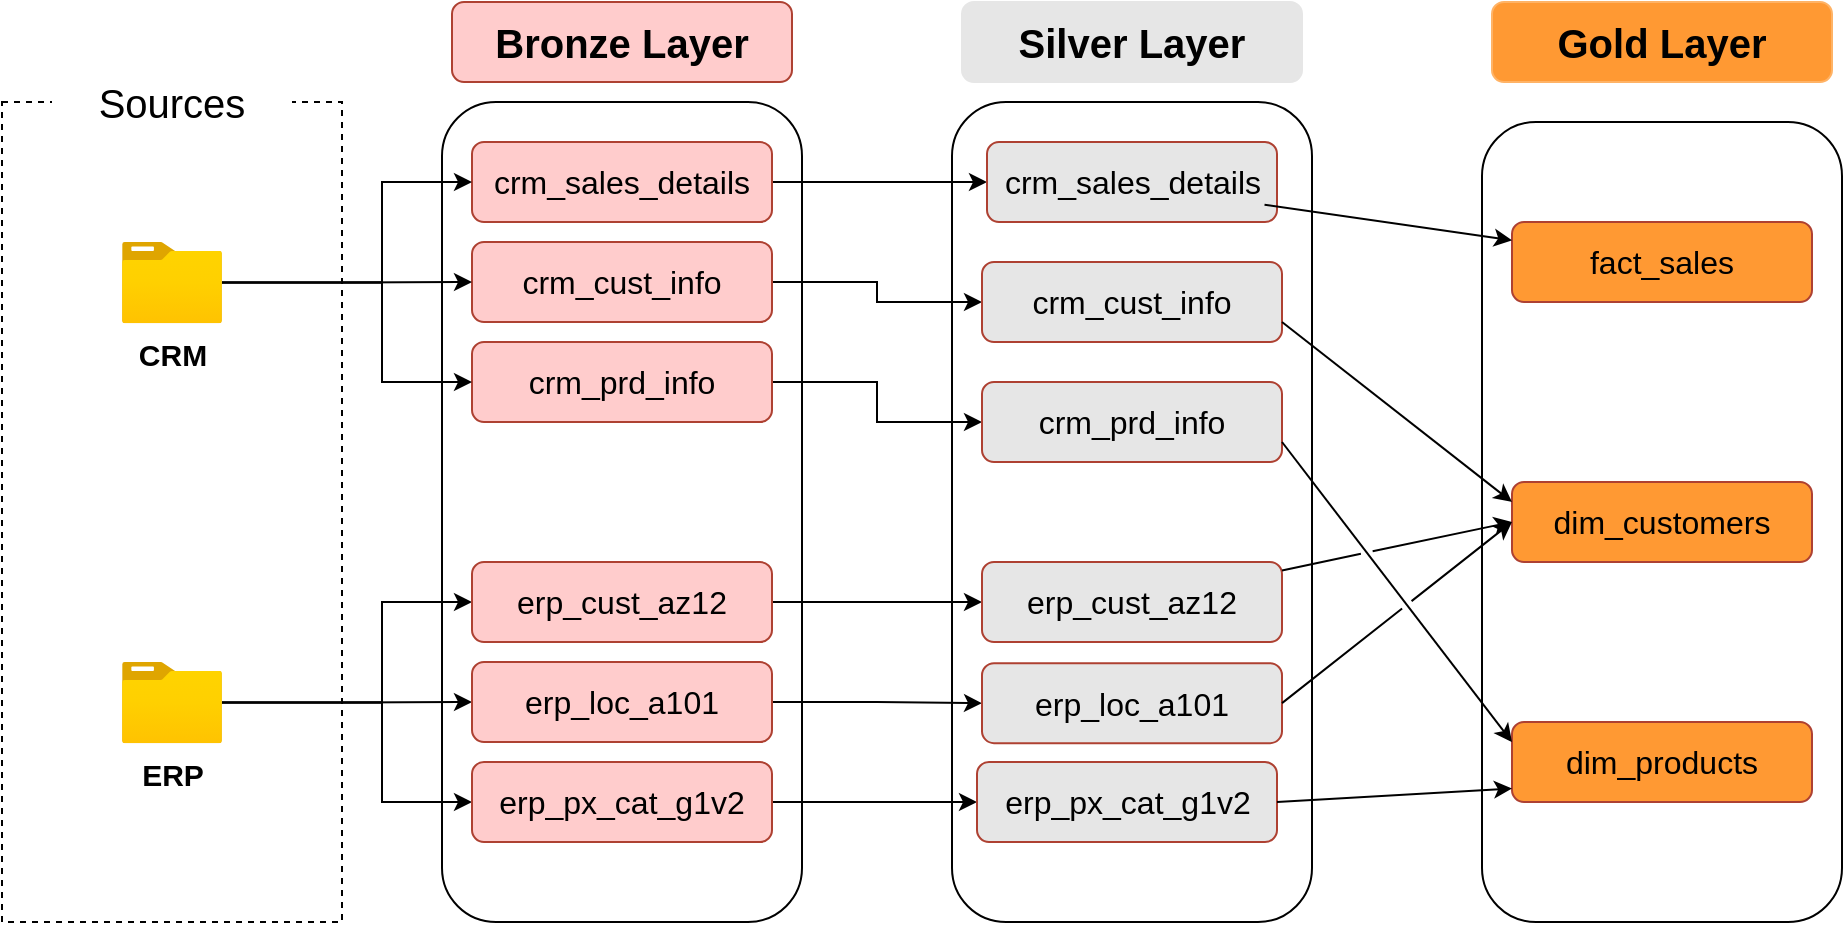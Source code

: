 <mxfile version="27.0.9">
  <diagram name="Page-1" id="dOP9yM22HWnwzDdJgpXO">
    <mxGraphModel dx="786" dy="610" grid="1" gridSize="10" guides="1" tooltips="1" connect="1" arrows="1" fold="1" page="0" pageScale="1" pageWidth="850" pageHeight="1100" math="0" shadow="0">
      <root>
        <mxCell id="0" />
        <mxCell id="1" parent="0" />
        <mxCell id="teau1XTDoRILukO9W9tE-2" value="" style="rounded=1;whiteSpace=wrap;html=1;fillColor=none;" vertex="1" parent="1">
          <mxGeometry x="820" y="160" width="180" height="400" as="geometry" />
        </mxCell>
        <mxCell id="6HOqBM12vSjegTup5j96-1" value="" style="rounded=0;whiteSpace=wrap;html=1;dashed=1;" parent="1" vertex="1">
          <mxGeometry x="80" y="150" width="170" height="410" as="geometry" />
        </mxCell>
        <mxCell id="6HOqBM12vSjegTup5j96-2" value="&lt;font style=&quot;font-size: 20px;&quot;&gt;Sources&lt;/font&gt;" style="rounded=1;whiteSpace=wrap;html=1;fillColor=default;strokeColor=none;" parent="1" vertex="1">
          <mxGeometry x="105" y="130" width="120" height="40" as="geometry" />
        </mxCell>
        <mxCell id="6HOqBM12vSjegTup5j96-3" value="&lt;font style=&quot;font-size: 20px;&quot;&gt;&lt;b&gt;Bronze Layer&lt;/b&gt;&lt;/font&gt;" style="rounded=1;whiteSpace=wrap;html=1;fillColor=#FFCCCC;strokeColor=#ae4132;fontColor=#000000;" parent="1" vertex="1">
          <mxGeometry x="305" y="100" width="170" height="40" as="geometry" />
        </mxCell>
        <mxCell id="6HOqBM12vSjegTup5j96-4" value="" style="rounded=1;whiteSpace=wrap;html=1;" parent="1" vertex="1">
          <mxGeometry x="300" y="150" width="180" height="410" as="geometry" />
        </mxCell>
        <mxCell id="kAyFwqX3j-bUUquSIh9v-18" style="edgeStyle=orthogonalEdgeStyle;rounded=0;orthogonalLoop=1;jettySize=auto;html=1;" parent="1" source="6HOqBM12vSjegTup5j96-5" target="kAyFwqX3j-bUUquSIh9v-11" edge="1">
          <mxGeometry relative="1" as="geometry" />
        </mxCell>
        <mxCell id="6HOqBM12vSjegTup5j96-5" value="&lt;span style=&quot;font-size: 16px;&quot;&gt;crm_cust_info&lt;/span&gt;" style="rounded=1;whiteSpace=wrap;html=1;fillColor=#FFCCCC;strokeColor=#ae4132;fontColor=#000000;" parent="1" vertex="1">
          <mxGeometry x="315" y="220" width="150" height="40" as="geometry" />
        </mxCell>
        <mxCell id="kAyFwqX3j-bUUquSIh9v-24" style="edgeStyle=orthogonalEdgeStyle;rounded=0;orthogonalLoop=1;jettySize=auto;html=1;" parent="1" source="6HOqBM12vSjegTup5j96-6" target="kAyFwqX3j-bUUquSIh9v-12" edge="1">
          <mxGeometry relative="1" as="geometry" />
        </mxCell>
        <mxCell id="6HOqBM12vSjegTup5j96-6" value="&lt;font style=&quot;font-size: 16px;&quot;&gt;crm_sales_details&lt;/font&gt;" style="rounded=1;whiteSpace=wrap;html=1;fillColor=#FFCCCC;strokeColor=#ae4132;fontColor=#000000;" parent="1" vertex="1">
          <mxGeometry x="315" y="170" width="150" height="40" as="geometry" />
        </mxCell>
        <mxCell id="kAyFwqX3j-bUUquSIh9v-19" style="edgeStyle=orthogonalEdgeStyle;rounded=0;orthogonalLoop=1;jettySize=auto;html=1;" parent="1" source="6HOqBM12vSjegTup5j96-8" target="kAyFwqX3j-bUUquSIh9v-13" edge="1">
          <mxGeometry relative="1" as="geometry" />
        </mxCell>
        <mxCell id="6HOqBM12vSjegTup5j96-8" value="&lt;span style=&quot;font-size: 16px;&quot;&gt;&lt;font style=&quot;color: rgb(0, 0, 0);&quot;&gt;crm_prd_info&lt;/font&gt;&lt;/span&gt;" style="rounded=1;whiteSpace=wrap;html=1;fillColor=#FFCCCC;strokeColor=#ae4132;fontColor=#000000;" parent="1" vertex="1">
          <mxGeometry x="315" y="270" width="150" height="40" as="geometry" />
        </mxCell>
        <mxCell id="6HOqBM12vSjegTup5j96-16" value="" style="edgeStyle=orthogonalEdgeStyle;rounded=0;orthogonalLoop=1;jettySize=auto;html=1;entryX=0;entryY=0.5;entryDx=0;entryDy=0;" parent="1" source="6HOqBM12vSjegTup5j96-10" target="6HOqBM12vSjegTup5j96-6" edge="1">
          <mxGeometry relative="1" as="geometry">
            <Array as="points">
              <mxPoint x="270" y="240" />
              <mxPoint x="270" y="190" />
            </Array>
          </mxGeometry>
        </mxCell>
        <mxCell id="6HOqBM12vSjegTup5j96-17" style="edgeStyle=orthogonalEdgeStyle;rounded=0;orthogonalLoop=1;jettySize=auto;html=1;" parent="1" source="6HOqBM12vSjegTup5j96-10" target="6HOqBM12vSjegTup5j96-5" edge="1">
          <mxGeometry relative="1" as="geometry" />
        </mxCell>
        <mxCell id="6HOqBM12vSjegTup5j96-18" style="edgeStyle=orthogonalEdgeStyle;rounded=0;orthogonalLoop=1;jettySize=auto;html=1;entryX=0;entryY=0.5;entryDx=0;entryDy=0;" parent="1" source="6HOqBM12vSjegTup5j96-10" target="6HOqBM12vSjegTup5j96-8" edge="1">
          <mxGeometry relative="1" as="geometry">
            <Array as="points">
              <mxPoint x="270" y="240" />
              <mxPoint x="270" y="290" />
            </Array>
          </mxGeometry>
        </mxCell>
        <mxCell id="6HOqBM12vSjegTup5j96-10" value="&lt;b&gt;&lt;font style=&quot;font-size: 15px;&quot;&gt;CRM&lt;/font&gt;&lt;/b&gt;" style="image;aspect=fixed;html=1;points=[];align=center;fontSize=12;image=img/lib/azure2/general/Folder_Blank.svg;" parent="1" vertex="1">
          <mxGeometry x="140" y="220" width="50" height="40.58" as="geometry" />
        </mxCell>
        <mxCell id="6HOqBM12vSjegTup5j96-26" style="edgeStyle=orthogonalEdgeStyle;rounded=0;orthogonalLoop=1;jettySize=auto;html=1;entryX=0;entryY=0.5;entryDx=0;entryDy=0;" parent="1" source="6HOqBM12vSjegTup5j96-11" target="6HOqBM12vSjegTup5j96-20" edge="1">
          <mxGeometry relative="1" as="geometry" />
        </mxCell>
        <mxCell id="6HOqBM12vSjegTup5j96-27" style="edgeStyle=orthogonalEdgeStyle;rounded=0;orthogonalLoop=1;jettySize=auto;html=1;entryX=0;entryY=0.5;entryDx=0;entryDy=0;" parent="1" source="6HOqBM12vSjegTup5j96-11" target="6HOqBM12vSjegTup5j96-21" edge="1">
          <mxGeometry relative="1" as="geometry">
            <Array as="points">
              <mxPoint x="270" y="450" />
              <mxPoint x="270" y="400" />
            </Array>
          </mxGeometry>
        </mxCell>
        <mxCell id="6HOqBM12vSjegTup5j96-28" style="edgeStyle=orthogonalEdgeStyle;rounded=0;orthogonalLoop=1;jettySize=auto;html=1;entryX=0;entryY=0.5;entryDx=0;entryDy=0;" parent="1" source="6HOqBM12vSjegTup5j96-11" target="6HOqBM12vSjegTup5j96-19" edge="1">
          <mxGeometry relative="1" as="geometry">
            <Array as="points">
              <mxPoint x="270" y="450" />
              <mxPoint x="270" y="500" />
            </Array>
          </mxGeometry>
        </mxCell>
        <mxCell id="6HOqBM12vSjegTup5j96-11" value="&lt;b&gt;&lt;font style=&quot;font-size: 15px;&quot;&gt;ERP&lt;/font&gt;&lt;/b&gt;" style="image;aspect=fixed;html=1;points=[];align=center;fontSize=12;image=img/lib/azure2/general/Folder_Blank.svg;" parent="1" vertex="1">
          <mxGeometry x="140" y="430" width="50" height="40.58" as="geometry" />
        </mxCell>
        <mxCell id="kAyFwqX3j-bUUquSIh9v-22" style="edgeStyle=orthogonalEdgeStyle;rounded=0;orthogonalLoop=1;jettySize=auto;html=1;" parent="1" source="6HOqBM12vSjegTup5j96-19" target="kAyFwqX3j-bUUquSIh9v-14" edge="1">
          <mxGeometry relative="1" as="geometry" />
        </mxCell>
        <mxCell id="6HOqBM12vSjegTup5j96-19" value="&lt;span style=&quot;font-size: 16px;&quot;&gt;erp_px_cat_g1v2&lt;/span&gt;" style="rounded=1;whiteSpace=wrap;html=1;fillColor=#FFCCCC;strokeColor=#ae4132;fontColor=#000000;" parent="1" vertex="1">
          <mxGeometry x="315" y="480" width="150" height="40" as="geometry" />
        </mxCell>
        <mxCell id="kAyFwqX3j-bUUquSIh9v-21" style="edgeStyle=orthogonalEdgeStyle;rounded=0;orthogonalLoop=1;jettySize=auto;html=1;" parent="1" source="6HOqBM12vSjegTup5j96-20" target="kAyFwqX3j-bUUquSIh9v-15" edge="1">
          <mxGeometry relative="1" as="geometry" />
        </mxCell>
        <mxCell id="6HOqBM12vSjegTup5j96-20" value="&lt;span style=&quot;font-size: 16px;&quot;&gt;erp_loc_a101&lt;/span&gt;" style="rounded=1;whiteSpace=wrap;html=1;fillColor=#FFCCCC;strokeColor=#ae4132;fontColor=#000000;" parent="1" vertex="1">
          <mxGeometry x="315" y="430" width="150" height="40" as="geometry" />
        </mxCell>
        <mxCell id="kAyFwqX3j-bUUquSIh9v-23" style="edgeStyle=orthogonalEdgeStyle;rounded=0;orthogonalLoop=1;jettySize=auto;html=1;" parent="1" source="6HOqBM12vSjegTup5j96-21" target="kAyFwqX3j-bUUquSIh9v-16" edge="1">
          <mxGeometry relative="1" as="geometry" />
        </mxCell>
        <mxCell id="6HOqBM12vSjegTup5j96-21" value="&lt;span style=&quot;font-size: 16px;&quot;&gt;erp_cust_az12&lt;/span&gt;" style="rounded=1;whiteSpace=wrap;html=1;fillColor=#FFCCCC;strokeColor=#ae4132;fontColor=#000000;" parent="1" vertex="1">
          <mxGeometry x="315" y="380" width="150" height="40" as="geometry" />
        </mxCell>
        <mxCell id="kAyFwqX3j-bUUquSIh9v-9" value="&lt;font style=&quot;font-size: 20px;&quot;&gt;&lt;b&gt;Silver Layer&lt;/b&gt;&lt;/font&gt;" style="rounded=1;whiteSpace=wrap;html=1;fillColor=#E6E6E6;strokeColor=#E6E6E6;fontColor=#000000;" parent="1" vertex="1">
          <mxGeometry x="560" y="100" width="170" height="40" as="geometry" />
        </mxCell>
        <mxCell id="kAyFwqX3j-bUUquSIh9v-10" value="" style="rounded=1;whiteSpace=wrap;html=1;fillColor=none;" parent="1" vertex="1">
          <mxGeometry x="555" y="150" width="180" height="410" as="geometry" />
        </mxCell>
        <mxCell id="kAyFwqX3j-bUUquSIh9v-11" value="&lt;span style=&quot;font-size: 16px;&quot;&gt;crm_cust_info&lt;/span&gt;" style="rounded=1;whiteSpace=wrap;html=1;fillColor=#E6E6E6;strokeColor=#ae4132;fontColor=#000000;" parent="1" vertex="1">
          <mxGeometry x="570" y="230" width="150" height="40" as="geometry" />
        </mxCell>
        <mxCell id="kAyFwqX3j-bUUquSIh9v-12" value="&lt;font style=&quot;font-size: 16px;&quot;&gt;crm_sales_details&lt;/font&gt;" style="rounded=1;whiteSpace=wrap;html=1;fillColor=#E6E6E6;strokeColor=#ae4132;fontColor=#000000;" parent="1" vertex="1">
          <mxGeometry x="572.5" y="170" width="145" height="40" as="geometry" />
        </mxCell>
        <mxCell id="kAyFwqX3j-bUUquSIh9v-13" value="&lt;span style=&quot;font-size: 16px;&quot;&gt;&lt;font style=&quot;&quot;&gt;crm_prd_info&lt;/font&gt;&lt;/span&gt;" style="rounded=1;whiteSpace=wrap;html=1;fillColor=#E6E6E6;strokeColor=#ae4132;fontColor=#000000;" parent="1" vertex="1">
          <mxGeometry x="570" y="290" width="150" height="40" as="geometry" />
        </mxCell>
        <mxCell id="kAyFwqX3j-bUUquSIh9v-14" value="&lt;span style=&quot;font-size: 16px;&quot;&gt;erp_px_cat_g1v2&lt;/span&gt;" style="rounded=1;whiteSpace=wrap;html=1;fillColor=#E6E6E6;strokeColor=#ae4132;fontColor=#000000;" parent="1" vertex="1">
          <mxGeometry x="567.5" y="480" width="150" height="40" as="geometry" />
        </mxCell>
        <mxCell id="kAyFwqX3j-bUUquSIh9v-15" value="&lt;span style=&quot;font-size: 16px;&quot;&gt;erp_loc_a101&lt;/span&gt;" style="rounded=1;whiteSpace=wrap;html=1;fillColor=#E6E6E6;strokeColor=#ae4132;fontColor=#000000;" parent="1" vertex="1">
          <mxGeometry x="570" y="430.58" width="150" height="40" as="geometry" />
        </mxCell>
        <mxCell id="kAyFwqX3j-bUUquSIh9v-16" value="&lt;span style=&quot;font-size: 16px;&quot;&gt;erp_cust_az12&lt;/span&gt;" style="rounded=1;whiteSpace=wrap;html=1;fillColor=#E6E6E6;strokeColor=#ae4132;fontColor=#000000;" parent="1" vertex="1">
          <mxGeometry x="570" y="380" width="150" height="40" as="geometry" />
        </mxCell>
        <mxCell id="teau1XTDoRILukO9W9tE-1" value="&lt;font style=&quot;font-size: 20px;&quot;&gt;&lt;b&gt;Gold Layer&lt;/b&gt;&lt;/font&gt;" style="rounded=1;whiteSpace=wrap;html=1;fillColor=#FF9933;strokeColor=#FFB366;fontColor=#000000;" vertex="1" parent="1">
          <mxGeometry x="825" y="100" width="170" height="40" as="geometry" />
        </mxCell>
        <mxCell id="teau1XTDoRILukO9W9tE-3" value="&lt;span style=&quot;font-size: 16px;&quot;&gt;dim_customers&lt;/span&gt;" style="rounded=1;whiteSpace=wrap;html=1;fillColor=#FF9933;strokeColor=#ae4132;fontColor=#000000;" vertex="1" parent="1">
          <mxGeometry x="835" y="340" width="150" height="40" as="geometry" />
        </mxCell>
        <mxCell id="teau1XTDoRILukO9W9tE-4" value="&lt;span style=&quot;font-size: 16px;&quot;&gt;fact_sales&lt;/span&gt;" style="rounded=1;whiteSpace=wrap;html=1;fillColor=#FF9933;strokeColor=#ae4132;fontColor=#000000;" vertex="1" parent="1">
          <mxGeometry x="835" y="210" width="150" height="40" as="geometry" />
        </mxCell>
        <mxCell id="teau1XTDoRILukO9W9tE-5" value="&lt;span style=&quot;font-size: 16px;&quot;&gt;dim_products&lt;/span&gt;" style="rounded=1;whiteSpace=wrap;html=1;fillColor=#FF9933;strokeColor=#ae4132;fontColor=#000000;" vertex="1" parent="1">
          <mxGeometry x="835" y="460" width="150" height="40" as="geometry" />
        </mxCell>
        <mxCell id="teau1XTDoRILukO9W9tE-10" value="" style="endArrow=classic;html=1;rounded=0;exitX=0.957;exitY=0.783;exitDx=0;exitDy=0;exitPerimeter=0;" edge="1" parent="1" source="kAyFwqX3j-bUUquSIh9v-12" target="teau1XTDoRILukO9W9tE-4">
          <mxGeometry width="50" height="50" relative="1" as="geometry">
            <mxPoint x="750" y="200" as="sourcePoint" />
            <mxPoint x="800" y="150" as="targetPoint" />
          </mxGeometry>
        </mxCell>
        <mxCell id="teau1XTDoRILukO9W9tE-11" value="" style="endArrow=classic;html=1;rounded=0;exitX=1;exitY=0.75;exitDx=0;exitDy=0;entryX=0;entryY=0.25;entryDx=0;entryDy=0;jumpStyle=gap;" edge="1" parent="1" source="kAyFwqX3j-bUUquSIh9v-11" target="teau1XTDoRILukO9W9tE-3">
          <mxGeometry width="50" height="50" relative="1" as="geometry">
            <mxPoint x="720" y="330" as="sourcePoint" />
            <mxPoint x="800" y="370" as="targetPoint" />
          </mxGeometry>
        </mxCell>
        <mxCell id="teau1XTDoRILukO9W9tE-12" value="" style="endArrow=classic;html=1;rounded=0;exitX=1;exitY=0.75;exitDx=0;exitDy=0;entryX=0;entryY=0.25;entryDx=0;entryDy=0;jumpStyle=gap;" edge="1" parent="1" source="kAyFwqX3j-bUUquSIh9v-13" target="teau1XTDoRILukO9W9tE-5">
          <mxGeometry width="50" height="50" relative="1" as="geometry">
            <mxPoint x="770" y="460" as="sourcePoint" />
            <mxPoint x="894" y="478" as="targetPoint" />
          </mxGeometry>
        </mxCell>
        <mxCell id="teau1XTDoRILukO9W9tE-13" value="" style="endArrow=classic;html=1;rounded=0;entryX=0.06;entryY=0.733;entryDx=0;entryDy=0;entryPerimeter=0;exitX=1;exitY=0.5;exitDx=0;exitDy=0;jumpStyle=gap;" edge="1" parent="1" source="kAyFwqX3j-bUUquSIh9v-14">
          <mxGeometry width="50" height="50" relative="1" as="geometry">
            <mxPoint x="740" y="500" as="sourcePoint" />
            <mxPoint x="835" y="493.3" as="targetPoint" />
          </mxGeometry>
        </mxCell>
        <mxCell id="teau1XTDoRILukO9W9tE-14" value="" style="endArrow=classic;html=1;rounded=0;entryX=0;entryY=0.5;entryDx=0;entryDy=0;jumpStyle=gap;" edge="1" parent="1" source="kAyFwqX3j-bUUquSIh9v-16" target="teau1XTDoRILukO9W9tE-3">
          <mxGeometry width="50" height="50" relative="1" as="geometry">
            <mxPoint x="750" y="400" as="sourcePoint" />
            <mxPoint x="841.5" y="418" as="targetPoint" />
          </mxGeometry>
        </mxCell>
        <mxCell id="teau1XTDoRILukO9W9tE-15" value="" style="endArrow=classic;html=1;rounded=0;exitX=1;exitY=0.5;exitDx=0;exitDy=0;entryX=0;entryY=0.5;entryDx=0;entryDy=0;jumpStyle=gap;" edge="1" parent="1" source="kAyFwqX3j-bUUquSIh9v-15" target="teau1XTDoRILukO9W9tE-3">
          <mxGeometry width="50" height="50" relative="1" as="geometry">
            <mxPoint x="760" y="442" as="sourcePoint" />
            <mxPoint x="884" y="460" as="targetPoint" />
          </mxGeometry>
        </mxCell>
      </root>
    </mxGraphModel>
  </diagram>
</mxfile>
